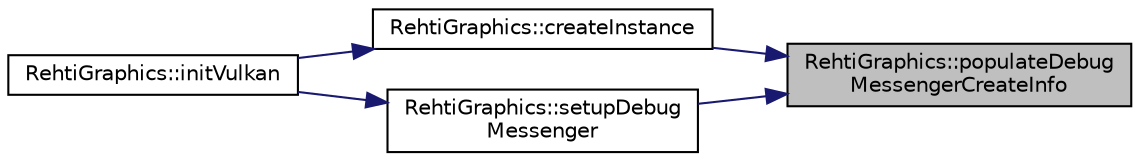 digraph "RehtiGraphics::populateDebugMessengerCreateInfo"
{
 // LATEX_PDF_SIZE
  edge [fontname="Helvetica",fontsize="10",labelfontname="Helvetica",labelfontsize="10"];
  node [fontname="Helvetica",fontsize="10",shape=record];
  rankdir="RL";
  Node1 [label="RehtiGraphics::populateDebug\lMessengerCreateInfo",height=0.2,width=0.4,color="black", fillcolor="grey75", style="filled", fontcolor="black",tooltip="Populates the debug messenger info."];
  Node1 -> Node2 [dir="back",color="midnightblue",fontsize="10",style="solid",fontname="Helvetica"];
  Node2 [label="RehtiGraphics::createInstance",height=0.2,width=0.4,color="black", fillcolor="white", style="filled",URL="$classRehtiGraphics.html#a281bdb83fa8180537a192e5e6aecf3a3",tooltip="Creates vulkan instance."];
  Node2 -> Node3 [dir="back",color="midnightblue",fontsize="10",style="solid",fontname="Helvetica"];
  Node3 [label="RehtiGraphics::initVulkan",height=0.2,width=0.4,color="black", fillcolor="white", style="filled",URL="$classRehtiGraphics.html#ae16a48c5465c048b9ca5c253506d25b3",tooltip="Initializes vulkan instance."];
  Node1 -> Node4 [dir="back",color="midnightblue",fontsize="10",style="solid",fontname="Helvetica"];
  Node4 [label="RehtiGraphics::setupDebug\lMessenger",height=0.2,width=0.4,color="black", fillcolor="white", style="filled",URL="$classRehtiGraphics.html#a81b186cd55dd95c15e20e474b9dfd26c",tooltip="Setups the debug messenger."];
  Node4 -> Node3 [dir="back",color="midnightblue",fontsize="10",style="solid",fontname="Helvetica"];
}
